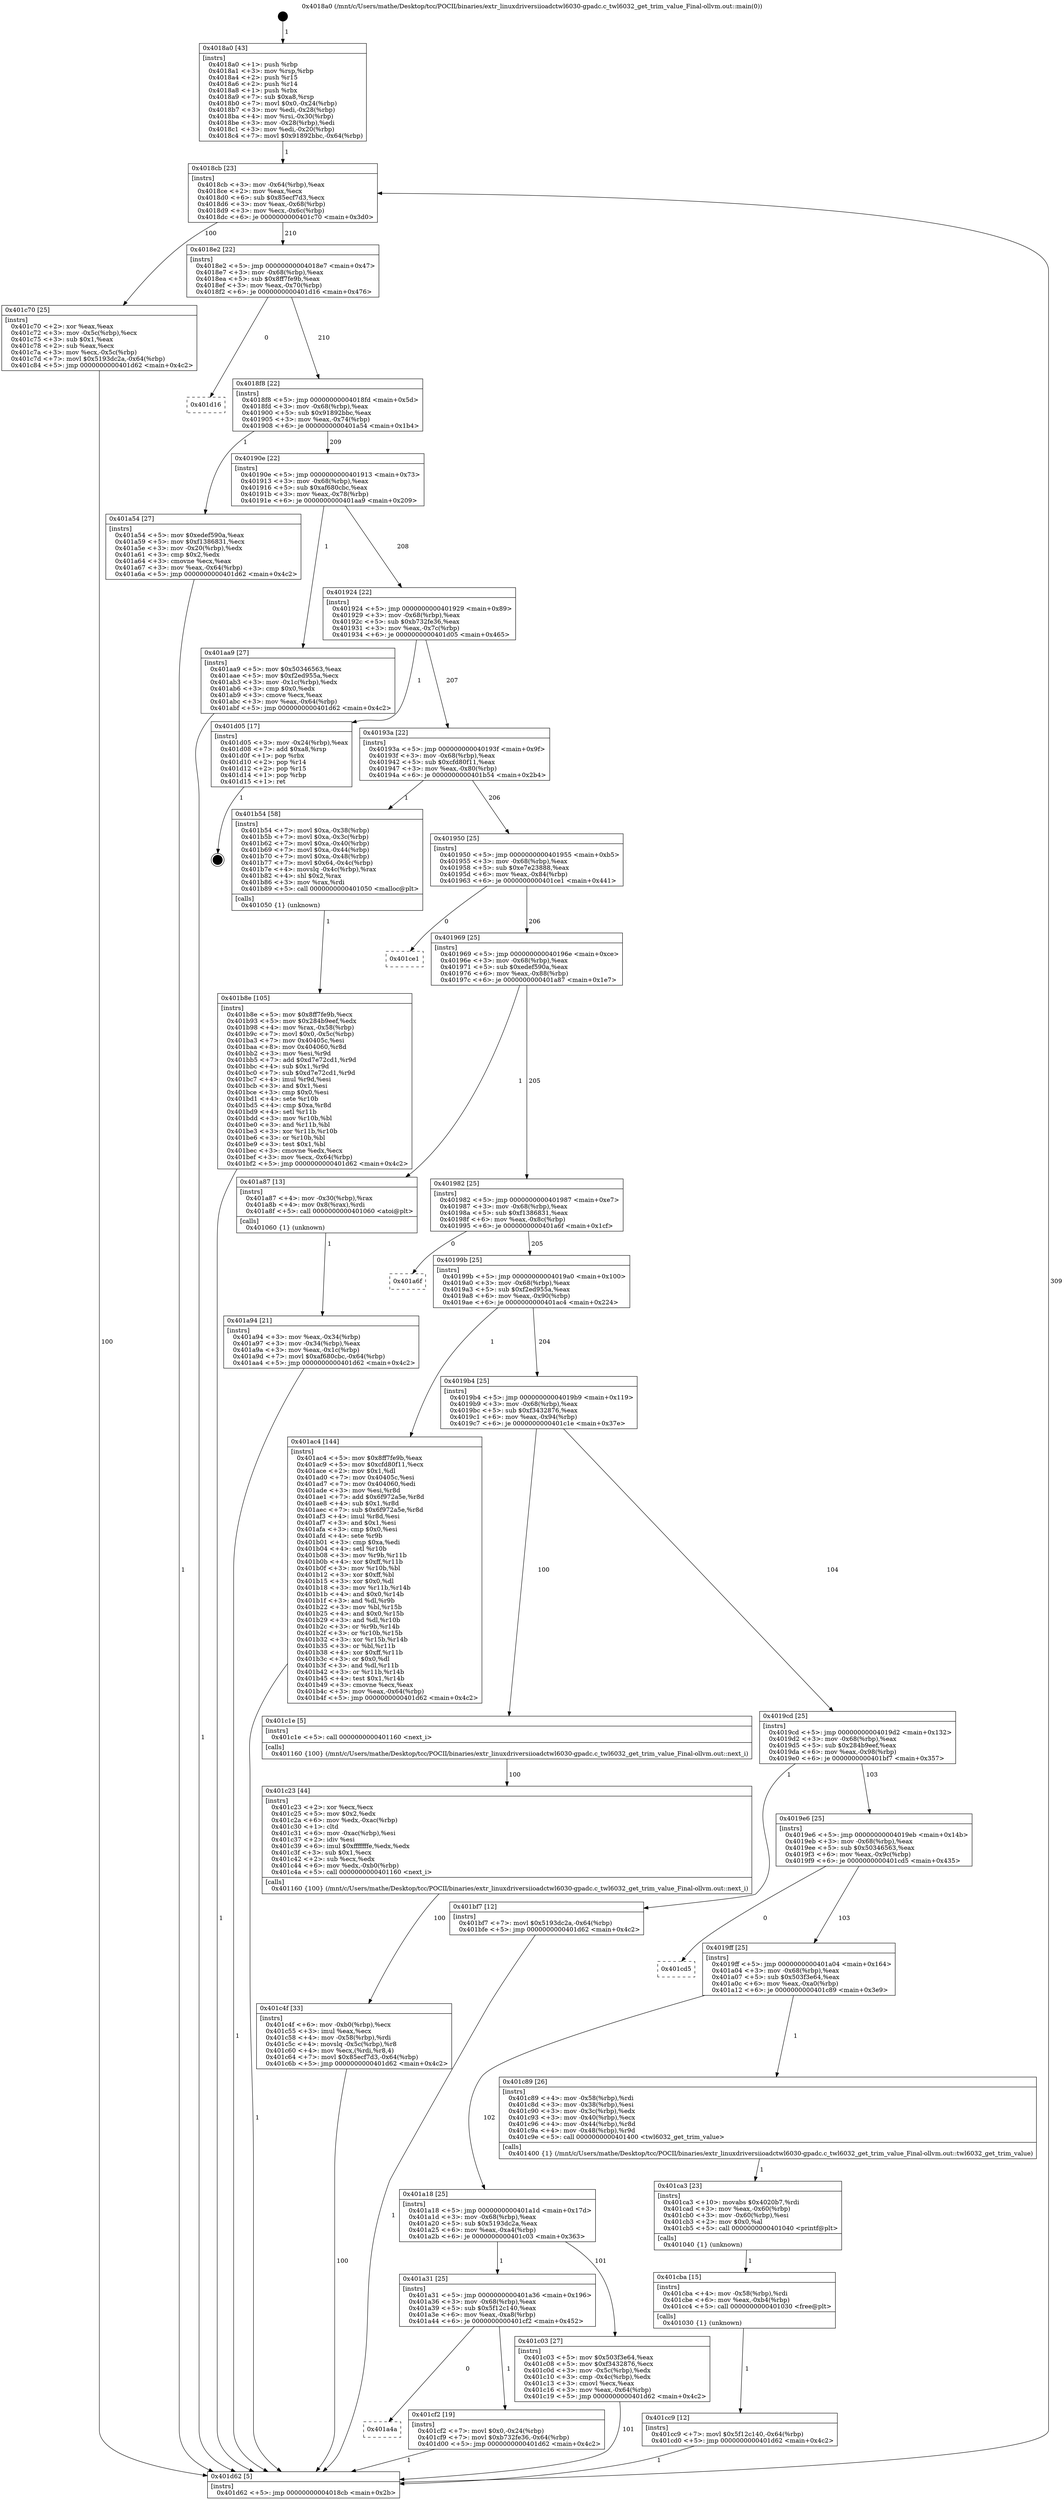 digraph "0x4018a0" {
  label = "0x4018a0 (/mnt/c/Users/mathe/Desktop/tcc/POCII/binaries/extr_linuxdriversiioadctwl6030-gpadc.c_twl6032_get_trim_value_Final-ollvm.out::main(0))"
  labelloc = "t"
  node[shape=record]

  Entry [label="",width=0.3,height=0.3,shape=circle,fillcolor=black,style=filled]
  "0x4018cb" [label="{
     0x4018cb [23]\l
     | [instrs]\l
     &nbsp;&nbsp;0x4018cb \<+3\>: mov -0x64(%rbp),%eax\l
     &nbsp;&nbsp;0x4018ce \<+2\>: mov %eax,%ecx\l
     &nbsp;&nbsp;0x4018d0 \<+6\>: sub $0x85ecf7d3,%ecx\l
     &nbsp;&nbsp;0x4018d6 \<+3\>: mov %eax,-0x68(%rbp)\l
     &nbsp;&nbsp;0x4018d9 \<+3\>: mov %ecx,-0x6c(%rbp)\l
     &nbsp;&nbsp;0x4018dc \<+6\>: je 0000000000401c70 \<main+0x3d0\>\l
  }"]
  "0x401c70" [label="{
     0x401c70 [25]\l
     | [instrs]\l
     &nbsp;&nbsp;0x401c70 \<+2\>: xor %eax,%eax\l
     &nbsp;&nbsp;0x401c72 \<+3\>: mov -0x5c(%rbp),%ecx\l
     &nbsp;&nbsp;0x401c75 \<+3\>: sub $0x1,%eax\l
     &nbsp;&nbsp;0x401c78 \<+2\>: sub %eax,%ecx\l
     &nbsp;&nbsp;0x401c7a \<+3\>: mov %ecx,-0x5c(%rbp)\l
     &nbsp;&nbsp;0x401c7d \<+7\>: movl $0x5193dc2a,-0x64(%rbp)\l
     &nbsp;&nbsp;0x401c84 \<+5\>: jmp 0000000000401d62 \<main+0x4c2\>\l
  }"]
  "0x4018e2" [label="{
     0x4018e2 [22]\l
     | [instrs]\l
     &nbsp;&nbsp;0x4018e2 \<+5\>: jmp 00000000004018e7 \<main+0x47\>\l
     &nbsp;&nbsp;0x4018e7 \<+3\>: mov -0x68(%rbp),%eax\l
     &nbsp;&nbsp;0x4018ea \<+5\>: sub $0x8ff7fe9b,%eax\l
     &nbsp;&nbsp;0x4018ef \<+3\>: mov %eax,-0x70(%rbp)\l
     &nbsp;&nbsp;0x4018f2 \<+6\>: je 0000000000401d16 \<main+0x476\>\l
  }"]
  Exit [label="",width=0.3,height=0.3,shape=circle,fillcolor=black,style=filled,peripheries=2]
  "0x401d16" [label="{
     0x401d16\l
  }", style=dashed]
  "0x4018f8" [label="{
     0x4018f8 [22]\l
     | [instrs]\l
     &nbsp;&nbsp;0x4018f8 \<+5\>: jmp 00000000004018fd \<main+0x5d\>\l
     &nbsp;&nbsp;0x4018fd \<+3\>: mov -0x68(%rbp),%eax\l
     &nbsp;&nbsp;0x401900 \<+5\>: sub $0x91892bbc,%eax\l
     &nbsp;&nbsp;0x401905 \<+3\>: mov %eax,-0x74(%rbp)\l
     &nbsp;&nbsp;0x401908 \<+6\>: je 0000000000401a54 \<main+0x1b4\>\l
  }"]
  "0x401a4a" [label="{
     0x401a4a\l
  }", style=dashed]
  "0x401a54" [label="{
     0x401a54 [27]\l
     | [instrs]\l
     &nbsp;&nbsp;0x401a54 \<+5\>: mov $0xedef590a,%eax\l
     &nbsp;&nbsp;0x401a59 \<+5\>: mov $0xf1386831,%ecx\l
     &nbsp;&nbsp;0x401a5e \<+3\>: mov -0x20(%rbp),%edx\l
     &nbsp;&nbsp;0x401a61 \<+3\>: cmp $0x2,%edx\l
     &nbsp;&nbsp;0x401a64 \<+3\>: cmovne %ecx,%eax\l
     &nbsp;&nbsp;0x401a67 \<+3\>: mov %eax,-0x64(%rbp)\l
     &nbsp;&nbsp;0x401a6a \<+5\>: jmp 0000000000401d62 \<main+0x4c2\>\l
  }"]
  "0x40190e" [label="{
     0x40190e [22]\l
     | [instrs]\l
     &nbsp;&nbsp;0x40190e \<+5\>: jmp 0000000000401913 \<main+0x73\>\l
     &nbsp;&nbsp;0x401913 \<+3\>: mov -0x68(%rbp),%eax\l
     &nbsp;&nbsp;0x401916 \<+5\>: sub $0xaf680cbc,%eax\l
     &nbsp;&nbsp;0x40191b \<+3\>: mov %eax,-0x78(%rbp)\l
     &nbsp;&nbsp;0x40191e \<+6\>: je 0000000000401aa9 \<main+0x209\>\l
  }"]
  "0x401d62" [label="{
     0x401d62 [5]\l
     | [instrs]\l
     &nbsp;&nbsp;0x401d62 \<+5\>: jmp 00000000004018cb \<main+0x2b\>\l
  }"]
  "0x4018a0" [label="{
     0x4018a0 [43]\l
     | [instrs]\l
     &nbsp;&nbsp;0x4018a0 \<+1\>: push %rbp\l
     &nbsp;&nbsp;0x4018a1 \<+3\>: mov %rsp,%rbp\l
     &nbsp;&nbsp;0x4018a4 \<+2\>: push %r15\l
     &nbsp;&nbsp;0x4018a6 \<+2\>: push %r14\l
     &nbsp;&nbsp;0x4018a8 \<+1\>: push %rbx\l
     &nbsp;&nbsp;0x4018a9 \<+7\>: sub $0xa8,%rsp\l
     &nbsp;&nbsp;0x4018b0 \<+7\>: movl $0x0,-0x24(%rbp)\l
     &nbsp;&nbsp;0x4018b7 \<+3\>: mov %edi,-0x28(%rbp)\l
     &nbsp;&nbsp;0x4018ba \<+4\>: mov %rsi,-0x30(%rbp)\l
     &nbsp;&nbsp;0x4018be \<+3\>: mov -0x28(%rbp),%edi\l
     &nbsp;&nbsp;0x4018c1 \<+3\>: mov %edi,-0x20(%rbp)\l
     &nbsp;&nbsp;0x4018c4 \<+7\>: movl $0x91892bbc,-0x64(%rbp)\l
  }"]
  "0x401cf2" [label="{
     0x401cf2 [19]\l
     | [instrs]\l
     &nbsp;&nbsp;0x401cf2 \<+7\>: movl $0x0,-0x24(%rbp)\l
     &nbsp;&nbsp;0x401cf9 \<+7\>: movl $0xb732fe36,-0x64(%rbp)\l
     &nbsp;&nbsp;0x401d00 \<+5\>: jmp 0000000000401d62 \<main+0x4c2\>\l
  }"]
  "0x401aa9" [label="{
     0x401aa9 [27]\l
     | [instrs]\l
     &nbsp;&nbsp;0x401aa9 \<+5\>: mov $0x50346563,%eax\l
     &nbsp;&nbsp;0x401aae \<+5\>: mov $0xf2ed955a,%ecx\l
     &nbsp;&nbsp;0x401ab3 \<+3\>: mov -0x1c(%rbp),%edx\l
     &nbsp;&nbsp;0x401ab6 \<+3\>: cmp $0x0,%edx\l
     &nbsp;&nbsp;0x401ab9 \<+3\>: cmove %ecx,%eax\l
     &nbsp;&nbsp;0x401abc \<+3\>: mov %eax,-0x64(%rbp)\l
     &nbsp;&nbsp;0x401abf \<+5\>: jmp 0000000000401d62 \<main+0x4c2\>\l
  }"]
  "0x401924" [label="{
     0x401924 [22]\l
     | [instrs]\l
     &nbsp;&nbsp;0x401924 \<+5\>: jmp 0000000000401929 \<main+0x89\>\l
     &nbsp;&nbsp;0x401929 \<+3\>: mov -0x68(%rbp),%eax\l
     &nbsp;&nbsp;0x40192c \<+5\>: sub $0xb732fe36,%eax\l
     &nbsp;&nbsp;0x401931 \<+3\>: mov %eax,-0x7c(%rbp)\l
     &nbsp;&nbsp;0x401934 \<+6\>: je 0000000000401d05 \<main+0x465\>\l
  }"]
  "0x401cc9" [label="{
     0x401cc9 [12]\l
     | [instrs]\l
     &nbsp;&nbsp;0x401cc9 \<+7\>: movl $0x5f12c140,-0x64(%rbp)\l
     &nbsp;&nbsp;0x401cd0 \<+5\>: jmp 0000000000401d62 \<main+0x4c2\>\l
  }"]
  "0x401d05" [label="{
     0x401d05 [17]\l
     | [instrs]\l
     &nbsp;&nbsp;0x401d05 \<+3\>: mov -0x24(%rbp),%eax\l
     &nbsp;&nbsp;0x401d08 \<+7\>: add $0xa8,%rsp\l
     &nbsp;&nbsp;0x401d0f \<+1\>: pop %rbx\l
     &nbsp;&nbsp;0x401d10 \<+2\>: pop %r14\l
     &nbsp;&nbsp;0x401d12 \<+2\>: pop %r15\l
     &nbsp;&nbsp;0x401d14 \<+1\>: pop %rbp\l
     &nbsp;&nbsp;0x401d15 \<+1\>: ret\l
  }"]
  "0x40193a" [label="{
     0x40193a [22]\l
     | [instrs]\l
     &nbsp;&nbsp;0x40193a \<+5\>: jmp 000000000040193f \<main+0x9f\>\l
     &nbsp;&nbsp;0x40193f \<+3\>: mov -0x68(%rbp),%eax\l
     &nbsp;&nbsp;0x401942 \<+5\>: sub $0xcfd80f11,%eax\l
     &nbsp;&nbsp;0x401947 \<+3\>: mov %eax,-0x80(%rbp)\l
     &nbsp;&nbsp;0x40194a \<+6\>: je 0000000000401b54 \<main+0x2b4\>\l
  }"]
  "0x401cba" [label="{
     0x401cba [15]\l
     | [instrs]\l
     &nbsp;&nbsp;0x401cba \<+4\>: mov -0x58(%rbp),%rdi\l
     &nbsp;&nbsp;0x401cbe \<+6\>: mov %eax,-0xb4(%rbp)\l
     &nbsp;&nbsp;0x401cc4 \<+5\>: call 0000000000401030 \<free@plt\>\l
     | [calls]\l
     &nbsp;&nbsp;0x401030 \{1\} (unknown)\l
  }"]
  "0x401b54" [label="{
     0x401b54 [58]\l
     | [instrs]\l
     &nbsp;&nbsp;0x401b54 \<+7\>: movl $0xa,-0x38(%rbp)\l
     &nbsp;&nbsp;0x401b5b \<+7\>: movl $0xa,-0x3c(%rbp)\l
     &nbsp;&nbsp;0x401b62 \<+7\>: movl $0xa,-0x40(%rbp)\l
     &nbsp;&nbsp;0x401b69 \<+7\>: movl $0xa,-0x44(%rbp)\l
     &nbsp;&nbsp;0x401b70 \<+7\>: movl $0xa,-0x48(%rbp)\l
     &nbsp;&nbsp;0x401b77 \<+7\>: movl $0x64,-0x4c(%rbp)\l
     &nbsp;&nbsp;0x401b7e \<+4\>: movslq -0x4c(%rbp),%rax\l
     &nbsp;&nbsp;0x401b82 \<+4\>: shl $0x2,%rax\l
     &nbsp;&nbsp;0x401b86 \<+3\>: mov %rax,%rdi\l
     &nbsp;&nbsp;0x401b89 \<+5\>: call 0000000000401050 \<malloc@plt\>\l
     | [calls]\l
     &nbsp;&nbsp;0x401050 \{1\} (unknown)\l
  }"]
  "0x401950" [label="{
     0x401950 [25]\l
     | [instrs]\l
     &nbsp;&nbsp;0x401950 \<+5\>: jmp 0000000000401955 \<main+0xb5\>\l
     &nbsp;&nbsp;0x401955 \<+3\>: mov -0x68(%rbp),%eax\l
     &nbsp;&nbsp;0x401958 \<+5\>: sub $0xe7e23888,%eax\l
     &nbsp;&nbsp;0x40195d \<+6\>: mov %eax,-0x84(%rbp)\l
     &nbsp;&nbsp;0x401963 \<+6\>: je 0000000000401ce1 \<main+0x441\>\l
  }"]
  "0x401ca3" [label="{
     0x401ca3 [23]\l
     | [instrs]\l
     &nbsp;&nbsp;0x401ca3 \<+10\>: movabs $0x4020b7,%rdi\l
     &nbsp;&nbsp;0x401cad \<+3\>: mov %eax,-0x60(%rbp)\l
     &nbsp;&nbsp;0x401cb0 \<+3\>: mov -0x60(%rbp),%esi\l
     &nbsp;&nbsp;0x401cb3 \<+2\>: mov $0x0,%al\l
     &nbsp;&nbsp;0x401cb5 \<+5\>: call 0000000000401040 \<printf@plt\>\l
     | [calls]\l
     &nbsp;&nbsp;0x401040 \{1\} (unknown)\l
  }"]
  "0x401ce1" [label="{
     0x401ce1\l
  }", style=dashed]
  "0x401969" [label="{
     0x401969 [25]\l
     | [instrs]\l
     &nbsp;&nbsp;0x401969 \<+5\>: jmp 000000000040196e \<main+0xce\>\l
     &nbsp;&nbsp;0x40196e \<+3\>: mov -0x68(%rbp),%eax\l
     &nbsp;&nbsp;0x401971 \<+5\>: sub $0xedef590a,%eax\l
     &nbsp;&nbsp;0x401976 \<+6\>: mov %eax,-0x88(%rbp)\l
     &nbsp;&nbsp;0x40197c \<+6\>: je 0000000000401a87 \<main+0x1e7\>\l
  }"]
  "0x401c4f" [label="{
     0x401c4f [33]\l
     | [instrs]\l
     &nbsp;&nbsp;0x401c4f \<+6\>: mov -0xb0(%rbp),%ecx\l
     &nbsp;&nbsp;0x401c55 \<+3\>: imul %eax,%ecx\l
     &nbsp;&nbsp;0x401c58 \<+4\>: mov -0x58(%rbp),%rdi\l
     &nbsp;&nbsp;0x401c5c \<+4\>: movslq -0x5c(%rbp),%r8\l
     &nbsp;&nbsp;0x401c60 \<+4\>: mov %ecx,(%rdi,%r8,4)\l
     &nbsp;&nbsp;0x401c64 \<+7\>: movl $0x85ecf7d3,-0x64(%rbp)\l
     &nbsp;&nbsp;0x401c6b \<+5\>: jmp 0000000000401d62 \<main+0x4c2\>\l
  }"]
  "0x401a87" [label="{
     0x401a87 [13]\l
     | [instrs]\l
     &nbsp;&nbsp;0x401a87 \<+4\>: mov -0x30(%rbp),%rax\l
     &nbsp;&nbsp;0x401a8b \<+4\>: mov 0x8(%rax),%rdi\l
     &nbsp;&nbsp;0x401a8f \<+5\>: call 0000000000401060 \<atoi@plt\>\l
     | [calls]\l
     &nbsp;&nbsp;0x401060 \{1\} (unknown)\l
  }"]
  "0x401982" [label="{
     0x401982 [25]\l
     | [instrs]\l
     &nbsp;&nbsp;0x401982 \<+5\>: jmp 0000000000401987 \<main+0xe7\>\l
     &nbsp;&nbsp;0x401987 \<+3\>: mov -0x68(%rbp),%eax\l
     &nbsp;&nbsp;0x40198a \<+5\>: sub $0xf1386831,%eax\l
     &nbsp;&nbsp;0x40198f \<+6\>: mov %eax,-0x8c(%rbp)\l
     &nbsp;&nbsp;0x401995 \<+6\>: je 0000000000401a6f \<main+0x1cf\>\l
  }"]
  "0x401a94" [label="{
     0x401a94 [21]\l
     | [instrs]\l
     &nbsp;&nbsp;0x401a94 \<+3\>: mov %eax,-0x34(%rbp)\l
     &nbsp;&nbsp;0x401a97 \<+3\>: mov -0x34(%rbp),%eax\l
     &nbsp;&nbsp;0x401a9a \<+3\>: mov %eax,-0x1c(%rbp)\l
     &nbsp;&nbsp;0x401a9d \<+7\>: movl $0xaf680cbc,-0x64(%rbp)\l
     &nbsp;&nbsp;0x401aa4 \<+5\>: jmp 0000000000401d62 \<main+0x4c2\>\l
  }"]
  "0x401c23" [label="{
     0x401c23 [44]\l
     | [instrs]\l
     &nbsp;&nbsp;0x401c23 \<+2\>: xor %ecx,%ecx\l
     &nbsp;&nbsp;0x401c25 \<+5\>: mov $0x2,%edx\l
     &nbsp;&nbsp;0x401c2a \<+6\>: mov %edx,-0xac(%rbp)\l
     &nbsp;&nbsp;0x401c30 \<+1\>: cltd\l
     &nbsp;&nbsp;0x401c31 \<+6\>: mov -0xac(%rbp),%esi\l
     &nbsp;&nbsp;0x401c37 \<+2\>: idiv %esi\l
     &nbsp;&nbsp;0x401c39 \<+6\>: imul $0xfffffffe,%edx,%edx\l
     &nbsp;&nbsp;0x401c3f \<+3\>: sub $0x1,%ecx\l
     &nbsp;&nbsp;0x401c42 \<+2\>: sub %ecx,%edx\l
     &nbsp;&nbsp;0x401c44 \<+6\>: mov %edx,-0xb0(%rbp)\l
     &nbsp;&nbsp;0x401c4a \<+5\>: call 0000000000401160 \<next_i\>\l
     | [calls]\l
     &nbsp;&nbsp;0x401160 \{100\} (/mnt/c/Users/mathe/Desktop/tcc/POCII/binaries/extr_linuxdriversiioadctwl6030-gpadc.c_twl6032_get_trim_value_Final-ollvm.out::next_i)\l
  }"]
  "0x401a6f" [label="{
     0x401a6f\l
  }", style=dashed]
  "0x40199b" [label="{
     0x40199b [25]\l
     | [instrs]\l
     &nbsp;&nbsp;0x40199b \<+5\>: jmp 00000000004019a0 \<main+0x100\>\l
     &nbsp;&nbsp;0x4019a0 \<+3\>: mov -0x68(%rbp),%eax\l
     &nbsp;&nbsp;0x4019a3 \<+5\>: sub $0xf2ed955a,%eax\l
     &nbsp;&nbsp;0x4019a8 \<+6\>: mov %eax,-0x90(%rbp)\l
     &nbsp;&nbsp;0x4019ae \<+6\>: je 0000000000401ac4 \<main+0x224\>\l
  }"]
  "0x401a31" [label="{
     0x401a31 [25]\l
     | [instrs]\l
     &nbsp;&nbsp;0x401a31 \<+5\>: jmp 0000000000401a36 \<main+0x196\>\l
     &nbsp;&nbsp;0x401a36 \<+3\>: mov -0x68(%rbp),%eax\l
     &nbsp;&nbsp;0x401a39 \<+5\>: sub $0x5f12c140,%eax\l
     &nbsp;&nbsp;0x401a3e \<+6\>: mov %eax,-0xa8(%rbp)\l
     &nbsp;&nbsp;0x401a44 \<+6\>: je 0000000000401cf2 \<main+0x452\>\l
  }"]
  "0x401ac4" [label="{
     0x401ac4 [144]\l
     | [instrs]\l
     &nbsp;&nbsp;0x401ac4 \<+5\>: mov $0x8ff7fe9b,%eax\l
     &nbsp;&nbsp;0x401ac9 \<+5\>: mov $0xcfd80f11,%ecx\l
     &nbsp;&nbsp;0x401ace \<+2\>: mov $0x1,%dl\l
     &nbsp;&nbsp;0x401ad0 \<+7\>: mov 0x40405c,%esi\l
     &nbsp;&nbsp;0x401ad7 \<+7\>: mov 0x404060,%edi\l
     &nbsp;&nbsp;0x401ade \<+3\>: mov %esi,%r8d\l
     &nbsp;&nbsp;0x401ae1 \<+7\>: add $0x6f972a5e,%r8d\l
     &nbsp;&nbsp;0x401ae8 \<+4\>: sub $0x1,%r8d\l
     &nbsp;&nbsp;0x401aec \<+7\>: sub $0x6f972a5e,%r8d\l
     &nbsp;&nbsp;0x401af3 \<+4\>: imul %r8d,%esi\l
     &nbsp;&nbsp;0x401af7 \<+3\>: and $0x1,%esi\l
     &nbsp;&nbsp;0x401afa \<+3\>: cmp $0x0,%esi\l
     &nbsp;&nbsp;0x401afd \<+4\>: sete %r9b\l
     &nbsp;&nbsp;0x401b01 \<+3\>: cmp $0xa,%edi\l
     &nbsp;&nbsp;0x401b04 \<+4\>: setl %r10b\l
     &nbsp;&nbsp;0x401b08 \<+3\>: mov %r9b,%r11b\l
     &nbsp;&nbsp;0x401b0b \<+4\>: xor $0xff,%r11b\l
     &nbsp;&nbsp;0x401b0f \<+3\>: mov %r10b,%bl\l
     &nbsp;&nbsp;0x401b12 \<+3\>: xor $0xff,%bl\l
     &nbsp;&nbsp;0x401b15 \<+3\>: xor $0x0,%dl\l
     &nbsp;&nbsp;0x401b18 \<+3\>: mov %r11b,%r14b\l
     &nbsp;&nbsp;0x401b1b \<+4\>: and $0x0,%r14b\l
     &nbsp;&nbsp;0x401b1f \<+3\>: and %dl,%r9b\l
     &nbsp;&nbsp;0x401b22 \<+3\>: mov %bl,%r15b\l
     &nbsp;&nbsp;0x401b25 \<+4\>: and $0x0,%r15b\l
     &nbsp;&nbsp;0x401b29 \<+3\>: and %dl,%r10b\l
     &nbsp;&nbsp;0x401b2c \<+3\>: or %r9b,%r14b\l
     &nbsp;&nbsp;0x401b2f \<+3\>: or %r10b,%r15b\l
     &nbsp;&nbsp;0x401b32 \<+3\>: xor %r15b,%r14b\l
     &nbsp;&nbsp;0x401b35 \<+3\>: or %bl,%r11b\l
     &nbsp;&nbsp;0x401b38 \<+4\>: xor $0xff,%r11b\l
     &nbsp;&nbsp;0x401b3c \<+3\>: or $0x0,%dl\l
     &nbsp;&nbsp;0x401b3f \<+3\>: and %dl,%r11b\l
     &nbsp;&nbsp;0x401b42 \<+3\>: or %r11b,%r14b\l
     &nbsp;&nbsp;0x401b45 \<+4\>: test $0x1,%r14b\l
     &nbsp;&nbsp;0x401b49 \<+3\>: cmovne %ecx,%eax\l
     &nbsp;&nbsp;0x401b4c \<+3\>: mov %eax,-0x64(%rbp)\l
     &nbsp;&nbsp;0x401b4f \<+5\>: jmp 0000000000401d62 \<main+0x4c2\>\l
  }"]
  "0x4019b4" [label="{
     0x4019b4 [25]\l
     | [instrs]\l
     &nbsp;&nbsp;0x4019b4 \<+5\>: jmp 00000000004019b9 \<main+0x119\>\l
     &nbsp;&nbsp;0x4019b9 \<+3\>: mov -0x68(%rbp),%eax\l
     &nbsp;&nbsp;0x4019bc \<+5\>: sub $0xf3432876,%eax\l
     &nbsp;&nbsp;0x4019c1 \<+6\>: mov %eax,-0x94(%rbp)\l
     &nbsp;&nbsp;0x4019c7 \<+6\>: je 0000000000401c1e \<main+0x37e\>\l
  }"]
  "0x401b8e" [label="{
     0x401b8e [105]\l
     | [instrs]\l
     &nbsp;&nbsp;0x401b8e \<+5\>: mov $0x8ff7fe9b,%ecx\l
     &nbsp;&nbsp;0x401b93 \<+5\>: mov $0x284b9eef,%edx\l
     &nbsp;&nbsp;0x401b98 \<+4\>: mov %rax,-0x58(%rbp)\l
     &nbsp;&nbsp;0x401b9c \<+7\>: movl $0x0,-0x5c(%rbp)\l
     &nbsp;&nbsp;0x401ba3 \<+7\>: mov 0x40405c,%esi\l
     &nbsp;&nbsp;0x401baa \<+8\>: mov 0x404060,%r8d\l
     &nbsp;&nbsp;0x401bb2 \<+3\>: mov %esi,%r9d\l
     &nbsp;&nbsp;0x401bb5 \<+7\>: add $0xd7e72cd1,%r9d\l
     &nbsp;&nbsp;0x401bbc \<+4\>: sub $0x1,%r9d\l
     &nbsp;&nbsp;0x401bc0 \<+7\>: sub $0xd7e72cd1,%r9d\l
     &nbsp;&nbsp;0x401bc7 \<+4\>: imul %r9d,%esi\l
     &nbsp;&nbsp;0x401bcb \<+3\>: and $0x1,%esi\l
     &nbsp;&nbsp;0x401bce \<+3\>: cmp $0x0,%esi\l
     &nbsp;&nbsp;0x401bd1 \<+4\>: sete %r10b\l
     &nbsp;&nbsp;0x401bd5 \<+4\>: cmp $0xa,%r8d\l
     &nbsp;&nbsp;0x401bd9 \<+4\>: setl %r11b\l
     &nbsp;&nbsp;0x401bdd \<+3\>: mov %r10b,%bl\l
     &nbsp;&nbsp;0x401be0 \<+3\>: and %r11b,%bl\l
     &nbsp;&nbsp;0x401be3 \<+3\>: xor %r11b,%r10b\l
     &nbsp;&nbsp;0x401be6 \<+3\>: or %r10b,%bl\l
     &nbsp;&nbsp;0x401be9 \<+3\>: test $0x1,%bl\l
     &nbsp;&nbsp;0x401bec \<+3\>: cmovne %edx,%ecx\l
     &nbsp;&nbsp;0x401bef \<+3\>: mov %ecx,-0x64(%rbp)\l
     &nbsp;&nbsp;0x401bf2 \<+5\>: jmp 0000000000401d62 \<main+0x4c2\>\l
  }"]
  "0x401c03" [label="{
     0x401c03 [27]\l
     | [instrs]\l
     &nbsp;&nbsp;0x401c03 \<+5\>: mov $0x503f3e64,%eax\l
     &nbsp;&nbsp;0x401c08 \<+5\>: mov $0xf3432876,%ecx\l
     &nbsp;&nbsp;0x401c0d \<+3\>: mov -0x5c(%rbp),%edx\l
     &nbsp;&nbsp;0x401c10 \<+3\>: cmp -0x4c(%rbp),%edx\l
     &nbsp;&nbsp;0x401c13 \<+3\>: cmovl %ecx,%eax\l
     &nbsp;&nbsp;0x401c16 \<+3\>: mov %eax,-0x64(%rbp)\l
     &nbsp;&nbsp;0x401c19 \<+5\>: jmp 0000000000401d62 \<main+0x4c2\>\l
  }"]
  "0x401c1e" [label="{
     0x401c1e [5]\l
     | [instrs]\l
     &nbsp;&nbsp;0x401c1e \<+5\>: call 0000000000401160 \<next_i\>\l
     | [calls]\l
     &nbsp;&nbsp;0x401160 \{100\} (/mnt/c/Users/mathe/Desktop/tcc/POCII/binaries/extr_linuxdriversiioadctwl6030-gpadc.c_twl6032_get_trim_value_Final-ollvm.out::next_i)\l
  }"]
  "0x4019cd" [label="{
     0x4019cd [25]\l
     | [instrs]\l
     &nbsp;&nbsp;0x4019cd \<+5\>: jmp 00000000004019d2 \<main+0x132\>\l
     &nbsp;&nbsp;0x4019d2 \<+3\>: mov -0x68(%rbp),%eax\l
     &nbsp;&nbsp;0x4019d5 \<+5\>: sub $0x284b9eef,%eax\l
     &nbsp;&nbsp;0x4019da \<+6\>: mov %eax,-0x98(%rbp)\l
     &nbsp;&nbsp;0x4019e0 \<+6\>: je 0000000000401bf7 \<main+0x357\>\l
  }"]
  "0x401a18" [label="{
     0x401a18 [25]\l
     | [instrs]\l
     &nbsp;&nbsp;0x401a18 \<+5\>: jmp 0000000000401a1d \<main+0x17d\>\l
     &nbsp;&nbsp;0x401a1d \<+3\>: mov -0x68(%rbp),%eax\l
     &nbsp;&nbsp;0x401a20 \<+5\>: sub $0x5193dc2a,%eax\l
     &nbsp;&nbsp;0x401a25 \<+6\>: mov %eax,-0xa4(%rbp)\l
     &nbsp;&nbsp;0x401a2b \<+6\>: je 0000000000401c03 \<main+0x363\>\l
  }"]
  "0x401bf7" [label="{
     0x401bf7 [12]\l
     | [instrs]\l
     &nbsp;&nbsp;0x401bf7 \<+7\>: movl $0x5193dc2a,-0x64(%rbp)\l
     &nbsp;&nbsp;0x401bfe \<+5\>: jmp 0000000000401d62 \<main+0x4c2\>\l
  }"]
  "0x4019e6" [label="{
     0x4019e6 [25]\l
     | [instrs]\l
     &nbsp;&nbsp;0x4019e6 \<+5\>: jmp 00000000004019eb \<main+0x14b\>\l
     &nbsp;&nbsp;0x4019eb \<+3\>: mov -0x68(%rbp),%eax\l
     &nbsp;&nbsp;0x4019ee \<+5\>: sub $0x50346563,%eax\l
     &nbsp;&nbsp;0x4019f3 \<+6\>: mov %eax,-0x9c(%rbp)\l
     &nbsp;&nbsp;0x4019f9 \<+6\>: je 0000000000401cd5 \<main+0x435\>\l
  }"]
  "0x401c89" [label="{
     0x401c89 [26]\l
     | [instrs]\l
     &nbsp;&nbsp;0x401c89 \<+4\>: mov -0x58(%rbp),%rdi\l
     &nbsp;&nbsp;0x401c8d \<+3\>: mov -0x38(%rbp),%esi\l
     &nbsp;&nbsp;0x401c90 \<+3\>: mov -0x3c(%rbp),%edx\l
     &nbsp;&nbsp;0x401c93 \<+3\>: mov -0x40(%rbp),%ecx\l
     &nbsp;&nbsp;0x401c96 \<+4\>: mov -0x44(%rbp),%r8d\l
     &nbsp;&nbsp;0x401c9a \<+4\>: mov -0x48(%rbp),%r9d\l
     &nbsp;&nbsp;0x401c9e \<+5\>: call 0000000000401400 \<twl6032_get_trim_value\>\l
     | [calls]\l
     &nbsp;&nbsp;0x401400 \{1\} (/mnt/c/Users/mathe/Desktop/tcc/POCII/binaries/extr_linuxdriversiioadctwl6030-gpadc.c_twl6032_get_trim_value_Final-ollvm.out::twl6032_get_trim_value)\l
  }"]
  "0x401cd5" [label="{
     0x401cd5\l
  }", style=dashed]
  "0x4019ff" [label="{
     0x4019ff [25]\l
     | [instrs]\l
     &nbsp;&nbsp;0x4019ff \<+5\>: jmp 0000000000401a04 \<main+0x164\>\l
     &nbsp;&nbsp;0x401a04 \<+3\>: mov -0x68(%rbp),%eax\l
     &nbsp;&nbsp;0x401a07 \<+5\>: sub $0x503f3e64,%eax\l
     &nbsp;&nbsp;0x401a0c \<+6\>: mov %eax,-0xa0(%rbp)\l
     &nbsp;&nbsp;0x401a12 \<+6\>: je 0000000000401c89 \<main+0x3e9\>\l
  }"]
  Entry -> "0x4018a0" [label=" 1"]
  "0x4018cb" -> "0x401c70" [label=" 100"]
  "0x4018cb" -> "0x4018e2" [label=" 210"]
  "0x401d05" -> Exit [label=" 1"]
  "0x4018e2" -> "0x401d16" [label=" 0"]
  "0x4018e2" -> "0x4018f8" [label=" 210"]
  "0x401cf2" -> "0x401d62" [label=" 1"]
  "0x4018f8" -> "0x401a54" [label=" 1"]
  "0x4018f8" -> "0x40190e" [label=" 209"]
  "0x401a54" -> "0x401d62" [label=" 1"]
  "0x4018a0" -> "0x4018cb" [label=" 1"]
  "0x401d62" -> "0x4018cb" [label=" 309"]
  "0x401a31" -> "0x401a4a" [label=" 0"]
  "0x40190e" -> "0x401aa9" [label=" 1"]
  "0x40190e" -> "0x401924" [label=" 208"]
  "0x401a31" -> "0x401cf2" [label=" 1"]
  "0x401924" -> "0x401d05" [label=" 1"]
  "0x401924" -> "0x40193a" [label=" 207"]
  "0x401cc9" -> "0x401d62" [label=" 1"]
  "0x40193a" -> "0x401b54" [label=" 1"]
  "0x40193a" -> "0x401950" [label=" 206"]
  "0x401cba" -> "0x401cc9" [label=" 1"]
  "0x401950" -> "0x401ce1" [label=" 0"]
  "0x401950" -> "0x401969" [label=" 206"]
  "0x401ca3" -> "0x401cba" [label=" 1"]
  "0x401969" -> "0x401a87" [label=" 1"]
  "0x401969" -> "0x401982" [label=" 205"]
  "0x401a87" -> "0x401a94" [label=" 1"]
  "0x401a94" -> "0x401d62" [label=" 1"]
  "0x401aa9" -> "0x401d62" [label=" 1"]
  "0x401c89" -> "0x401ca3" [label=" 1"]
  "0x401982" -> "0x401a6f" [label=" 0"]
  "0x401982" -> "0x40199b" [label=" 205"]
  "0x401c70" -> "0x401d62" [label=" 100"]
  "0x40199b" -> "0x401ac4" [label=" 1"]
  "0x40199b" -> "0x4019b4" [label=" 204"]
  "0x401ac4" -> "0x401d62" [label=" 1"]
  "0x401b54" -> "0x401b8e" [label=" 1"]
  "0x401b8e" -> "0x401d62" [label=" 1"]
  "0x401c4f" -> "0x401d62" [label=" 100"]
  "0x4019b4" -> "0x401c1e" [label=" 100"]
  "0x4019b4" -> "0x4019cd" [label=" 104"]
  "0x401c23" -> "0x401c4f" [label=" 100"]
  "0x4019cd" -> "0x401bf7" [label=" 1"]
  "0x4019cd" -> "0x4019e6" [label=" 103"]
  "0x401bf7" -> "0x401d62" [label=" 1"]
  "0x401c03" -> "0x401d62" [label=" 101"]
  "0x4019e6" -> "0x401cd5" [label=" 0"]
  "0x4019e6" -> "0x4019ff" [label=" 103"]
  "0x401a18" -> "0x401a31" [label=" 1"]
  "0x4019ff" -> "0x401c89" [label=" 1"]
  "0x4019ff" -> "0x401a18" [label=" 102"]
  "0x401c1e" -> "0x401c23" [label=" 100"]
  "0x401a18" -> "0x401c03" [label=" 101"]
}
